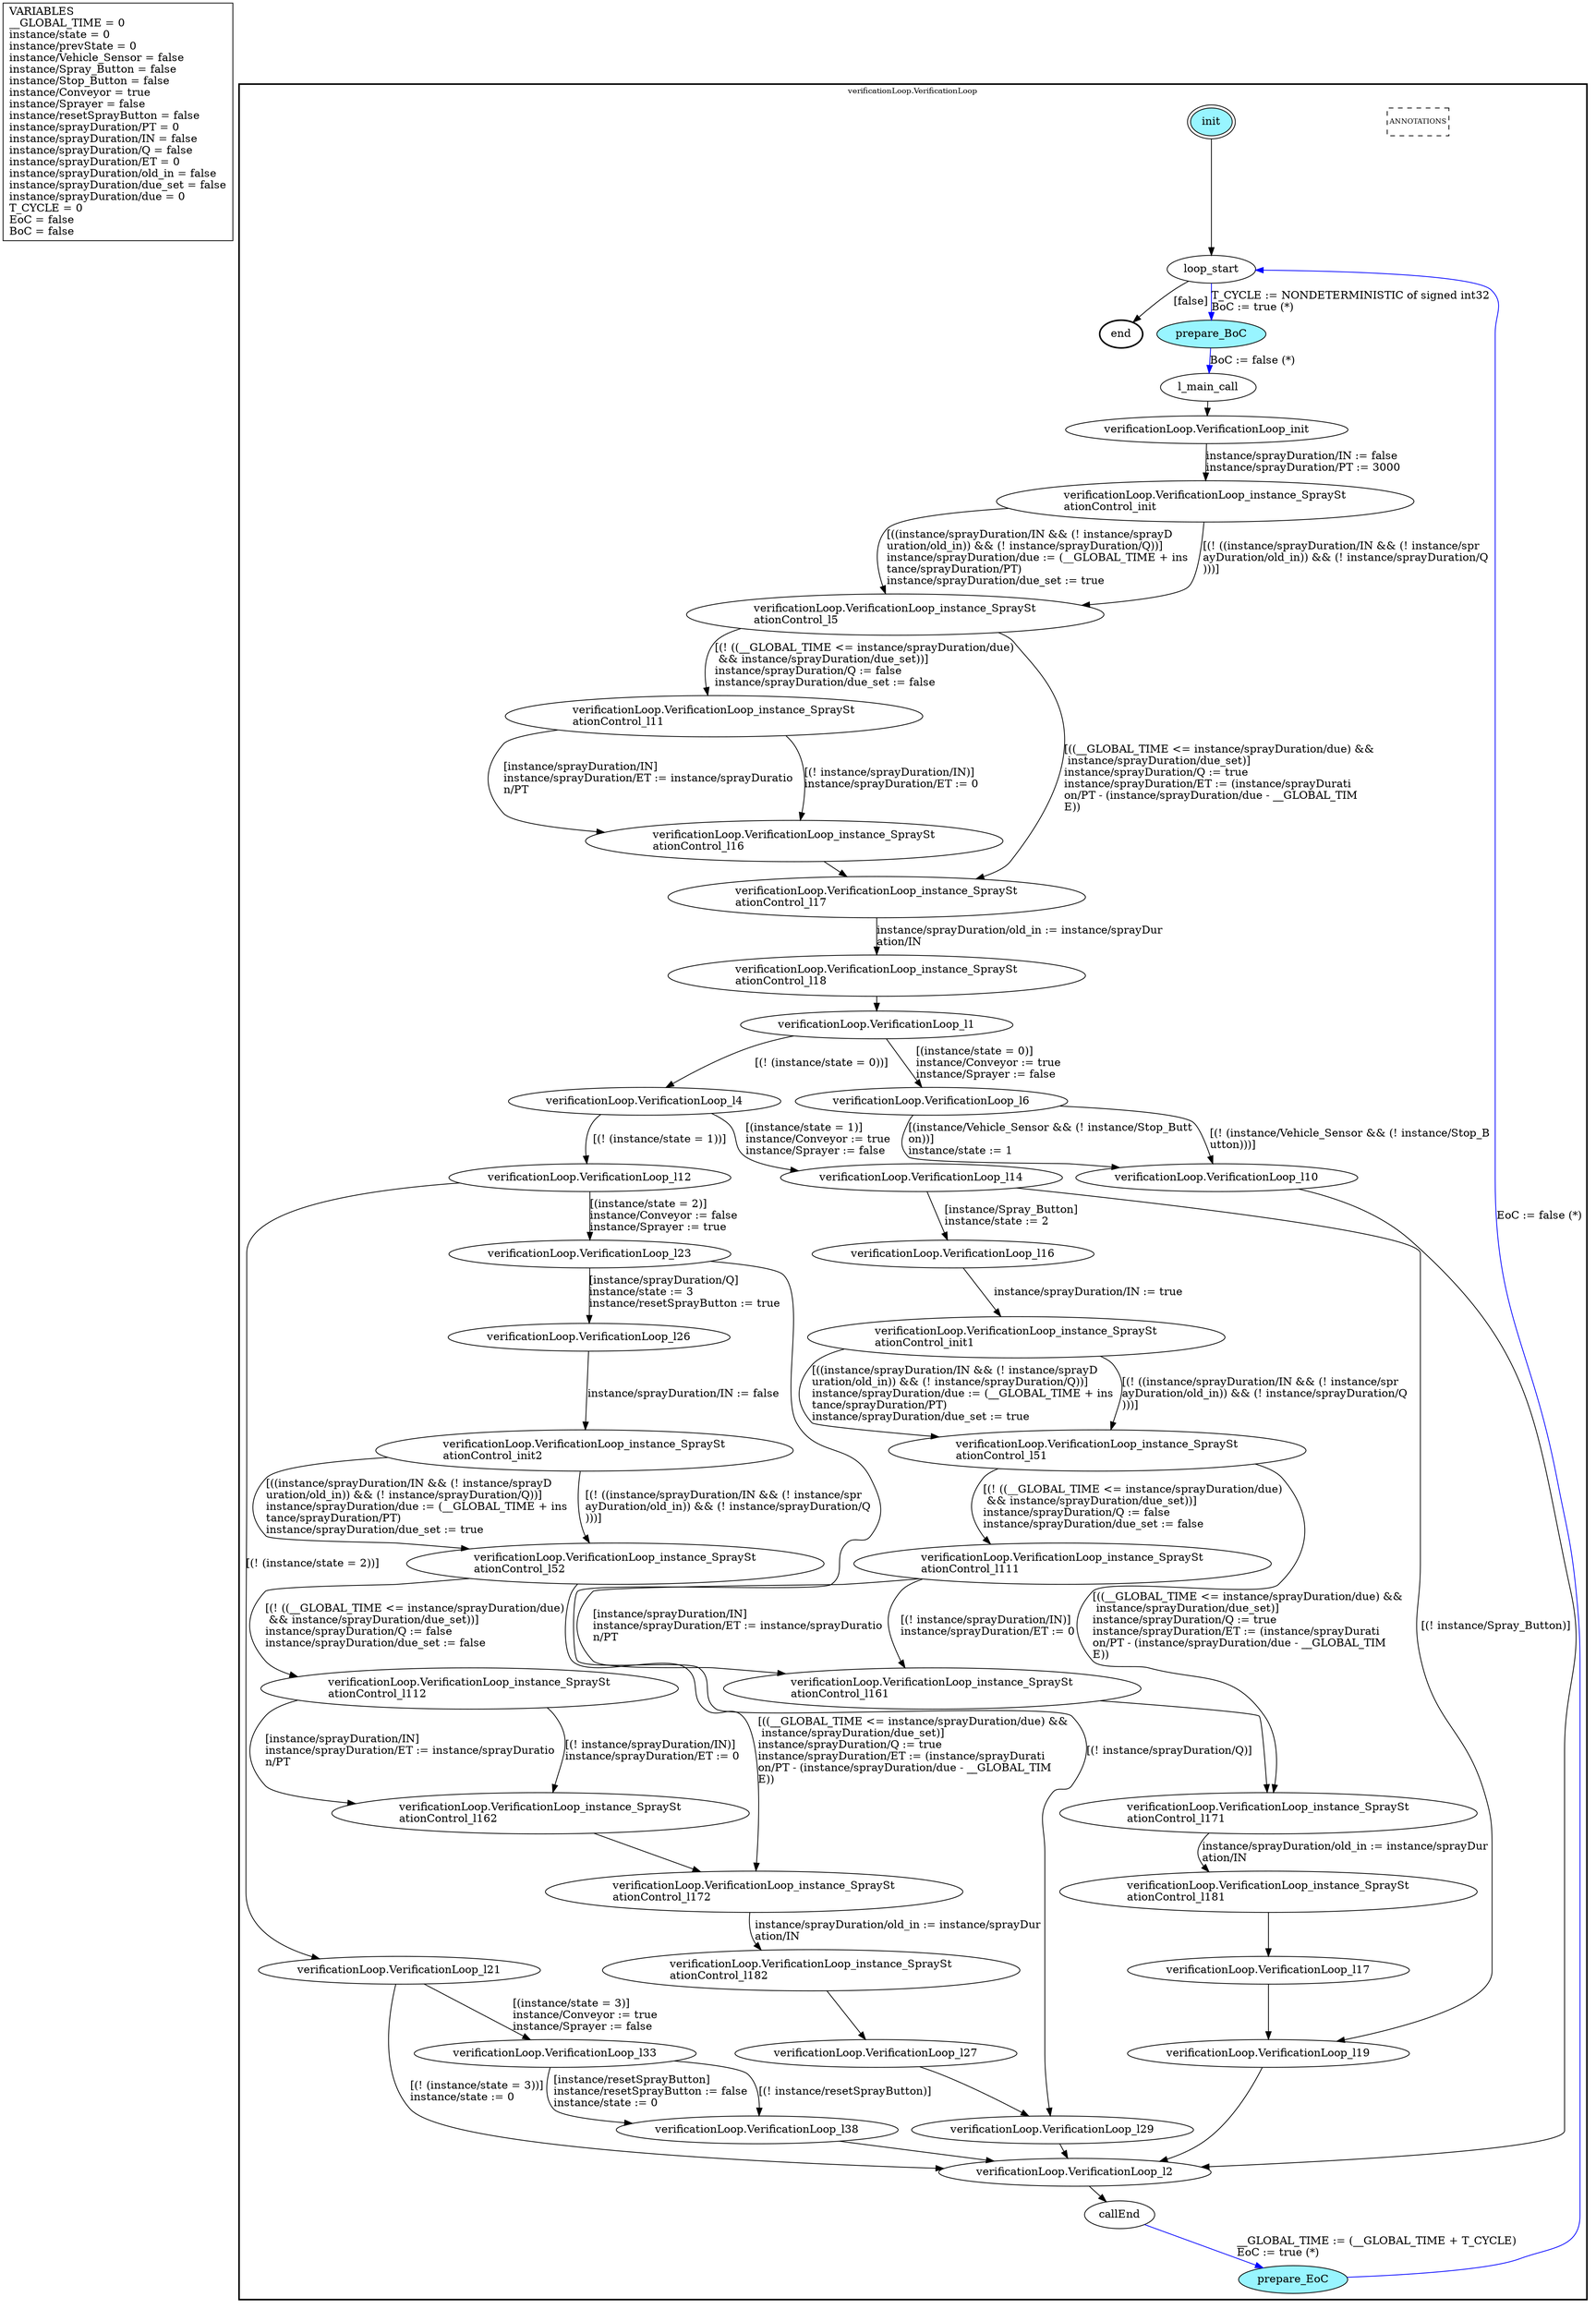 digraph G {
	vars_declaration_pseudonode_network [
		label="VARIABLES\l__GLOBAL_TIME = 0\linstance/state = 0\linstance/prevState = 0\linstance/Vehicle_Sensor = false\linstance/Spray_Button = false\linstance/Stop_Button = false\linstance/Conveyor = true\linstance/Sprayer = false\linstance/resetSprayButton = false\linstance/sprayDuration/PT = 0\linstance/sprayDuration/IN = false\linstance/sprayDuration/Q = false\linstance/sprayDuration/ET = 0\linstance/sprayDuration/old_in = false\linstance/sprayDuration/due_set = false\linstance/sprayDuration/due = 0\lT_CYCLE = 0\lEoC = false\lBoC = false\l",
		fillcolor="lightgray", shape="rectangle"];
	subgraph clusterverificationLoop_VerificationLoop {
		node [style="filled"];
		style=bold;
		color="black";
		fontsize=10;
		ranksep=0.4;
		
		label="verificationLoop.VerificationLoop";
		
		annotations_pseudonode_verificationLoop_VerificationLoop [
			label="ANNOTATIONS",
			fontsize=9, margin="0.04,0.04", fillcolor="white", shape="rectangle", style="dashed"];
		
		init_verificationLoop_VerificationLoop [label="init", color="black", fillcolor="cadetblue1", peripheries=2, shape="ellipse"];
		end_verificationLoop_VerificationLoop [label="end", color="black", fillcolor="cadetblue1", style=bold, shape="ellipse"];
		loop_start_verificationLoop_VerificationLoop [label="loop_start", color="black", fillcolor="white", shape="ellipse"];
		prepare_BoC_verificationLoop_VerificationLoop [label="prepare_BoC", color="black", fillcolor="cadetblue1", shape="ellipse"];
		l_main_call_verificationLoop_VerificationLoop [label="l_main_call", color="black", fillcolor="white", shape="ellipse"];
		callEnd_verificationLoop_VerificationLoop [label="callEnd", color="black", fillcolor="white", shape="ellipse"];
		prepare_EoC_verificationLoop_VerificationLoop [label="prepare_EoC", color="black", fillcolor="cadetblue1", shape="ellipse"];
		verificationLoop_VerificationLoop_init_verificationLoop_VerificationLoop [label="verificationLoop.VerificationLoop_init", color="black", fillcolor="white", shape="ellipse"];
		verificationLoop_VerificationLoop_l1_verificationLoop_VerificationLoop [label="verificationLoop.VerificationLoop_l1", color="black", fillcolor="white", shape="ellipse"];
		verificationLoop_VerificationLoop_l2_verificationLoop_VerificationLoop [label="verificationLoop.VerificationLoop_l2", color="black", fillcolor="white", shape="ellipse"];
		verificationLoop_VerificationLoop_l4_verificationLoop_VerificationLoop [label="verificationLoop.VerificationLoop_l4", color="black", fillcolor="white", shape="ellipse"];
		verificationLoop_VerificationLoop_l6_verificationLoop_VerificationLoop [label="verificationLoop.VerificationLoop_l6", color="black", fillcolor="white", shape="ellipse"];
		verificationLoop_VerificationLoop_l10_verificationLoop_VerificationLoop [label="verificationLoop.VerificationLoop_l10", color="black", fillcolor="white", shape="ellipse"];
		verificationLoop_VerificationLoop_l12_verificationLoop_VerificationLoop [label="verificationLoop.VerificationLoop_l12", color="black", fillcolor="white", shape="ellipse"];
		verificationLoop_VerificationLoop_l14_verificationLoop_VerificationLoop [label="verificationLoop.VerificationLoop_l14", color="black", fillcolor="white", shape="ellipse"];
		verificationLoop_VerificationLoop_l16_verificationLoop_VerificationLoop [label="verificationLoop.VerificationLoop_l16", color="black", fillcolor="white", shape="ellipse"];
		verificationLoop_VerificationLoop_l17_verificationLoop_VerificationLoop [label="verificationLoop.VerificationLoop_l17", color="black", fillcolor="white", shape="ellipse"];
		verificationLoop_VerificationLoop_l19_verificationLoop_VerificationLoop [label="verificationLoop.VerificationLoop_l19", color="black", fillcolor="white", shape="ellipse"];
		verificationLoop_VerificationLoop_l21_verificationLoop_VerificationLoop [label="verificationLoop.VerificationLoop_l21", color="black", fillcolor="white", shape="ellipse"];
		verificationLoop_VerificationLoop_l23_verificationLoop_VerificationLoop [label="verificationLoop.VerificationLoop_l23", color="black", fillcolor="white", shape="ellipse"];
		verificationLoop_VerificationLoop_l26_verificationLoop_VerificationLoop [label="verificationLoop.VerificationLoop_l26", color="black", fillcolor="white", shape="ellipse"];
		verificationLoop_VerificationLoop_l27_verificationLoop_VerificationLoop [label="verificationLoop.VerificationLoop_l27", color="black", fillcolor="white", shape="ellipse"];
		verificationLoop_VerificationLoop_l29_verificationLoop_VerificationLoop [label="verificationLoop.VerificationLoop_l29", color="black", fillcolor="white", shape="ellipse"];
		verificationLoop_VerificationLoop_l33_verificationLoop_VerificationLoop [label="verificationLoop.VerificationLoop_l33", color="black", fillcolor="white", shape="ellipse"];
		verificationLoop_VerificationLoop_l38_verificationLoop_VerificationLoop [label="verificationLoop.VerificationLoop_l38", color="black", fillcolor="white", shape="ellipse"];
		verificationLoop_VerificationLoop_instance_SprayStationControl_init_verificationLoop_VerificationLoop [label="verificationLoop.VerificationLoop_instance_SpraySt\lationControl_init\l", color="black", fillcolor="white", shape="ellipse"];
		verificationLoop_VerificationLoop_instance_SprayStationControl_l5_verificationLoop_VerificationLoop [label="verificationLoop.VerificationLoop_instance_SpraySt\lationControl_l5\l", color="black", fillcolor="white", shape="ellipse"];
		verificationLoop_VerificationLoop_instance_SprayStationControl_l11_verificationLoop_VerificationLoop [label="verificationLoop.VerificationLoop_instance_SpraySt\lationControl_l11\l", color="black", fillcolor="white", shape="ellipse"];
		verificationLoop_VerificationLoop_instance_SprayStationControl_l16_verificationLoop_VerificationLoop [label="verificationLoop.VerificationLoop_instance_SpraySt\lationControl_l16\l", color="black", fillcolor="white", shape="ellipse"];
		verificationLoop_VerificationLoop_instance_SprayStationControl_l17_verificationLoop_VerificationLoop [label="verificationLoop.VerificationLoop_instance_SpraySt\lationControl_l17\l", color="black", fillcolor="white", shape="ellipse"];
		verificationLoop_VerificationLoop_instance_SprayStationControl_l18_verificationLoop_VerificationLoop [label="verificationLoop.VerificationLoop_instance_SpraySt\lationControl_l18\l", color="black", fillcolor="white", shape="ellipse"];
		verificationLoop_VerificationLoop_instance_SprayStationControl_init1_verificationLoop_VerificationLoop [label="verificationLoop.VerificationLoop_instance_SpraySt\lationControl_init1\l", color="black", fillcolor="white", shape="ellipse"];
		verificationLoop_VerificationLoop_instance_SprayStationControl_l51_verificationLoop_VerificationLoop [label="verificationLoop.VerificationLoop_instance_SpraySt\lationControl_l51\l", color="black", fillcolor="white", shape="ellipse"];
		verificationLoop_VerificationLoop_instance_SprayStationControl_l111_verificationLoop_VerificationLoop [label="verificationLoop.VerificationLoop_instance_SpraySt\lationControl_l111\l", color="black", fillcolor="white", shape="ellipse"];
		verificationLoop_VerificationLoop_instance_SprayStationControl_l161_verificationLoop_VerificationLoop [label="verificationLoop.VerificationLoop_instance_SpraySt\lationControl_l161\l", color="black", fillcolor="white", shape="ellipse"];
		verificationLoop_VerificationLoop_instance_SprayStationControl_l171_verificationLoop_VerificationLoop [label="verificationLoop.VerificationLoop_instance_SpraySt\lationControl_l171\l", color="black", fillcolor="white", shape="ellipse"];
		verificationLoop_VerificationLoop_instance_SprayStationControl_l181_verificationLoop_VerificationLoop [label="verificationLoop.VerificationLoop_instance_SpraySt\lationControl_l181\l", color="black", fillcolor="white", shape="ellipse"];
		verificationLoop_VerificationLoop_instance_SprayStationControl_init2_verificationLoop_VerificationLoop [label="verificationLoop.VerificationLoop_instance_SpraySt\lationControl_init2\l", color="black", fillcolor="white", shape="ellipse"];
		verificationLoop_VerificationLoop_instance_SprayStationControl_l52_verificationLoop_VerificationLoop [label="verificationLoop.VerificationLoop_instance_SpraySt\lationControl_l52\l", color="black", fillcolor="white", shape="ellipse"];
		verificationLoop_VerificationLoop_instance_SprayStationControl_l112_verificationLoop_VerificationLoop [label="verificationLoop.VerificationLoop_instance_SpraySt\lationControl_l112\l", color="black", fillcolor="white", shape="ellipse"];
		verificationLoop_VerificationLoop_instance_SprayStationControl_l162_verificationLoop_VerificationLoop [label="verificationLoop.VerificationLoop_instance_SpraySt\lationControl_l162\l", color="black", fillcolor="white", shape="ellipse"];
		verificationLoop_VerificationLoop_instance_SprayStationControl_l172_verificationLoop_VerificationLoop [label="verificationLoop.VerificationLoop_instance_SpraySt\lationControl_l172\l", color="black", fillcolor="white", shape="ellipse"];
		verificationLoop_VerificationLoop_instance_SprayStationControl_l182_verificationLoop_VerificationLoop [label="verificationLoop.VerificationLoop_instance_SpraySt\lationControl_l182\l", color="black", fillcolor="white", shape="ellipse"];
		init_verificationLoop_VerificationLoop -> loop_start_verificationLoop_VerificationLoop [color="black", label=""];
		loop_start_verificationLoop_VerificationLoop -> prepare_BoC_verificationLoop_VerificationLoop [color="blue", label="T_CYCLE := NONDETERMINISTIC of signed int32\lBoC := true (*)\l"];
		prepare_BoC_verificationLoop_VerificationLoop -> l_main_call_verificationLoop_VerificationLoop [color="blue", label="BoC := false (*)"];
		callEnd_verificationLoop_VerificationLoop -> prepare_EoC_verificationLoop_VerificationLoop [color="blue", label="__GLOBAL_TIME := (__GLOBAL_TIME + T_CYCLE)\lEoC := true (*)\l"];
		prepare_EoC_verificationLoop_VerificationLoop -> loop_start_verificationLoop_VerificationLoop [color="blue", label="EoC := false (*)"];
		loop_start_verificationLoop_VerificationLoop -> end_verificationLoop_VerificationLoop [color="black", label="[false]"];
		verificationLoop_VerificationLoop_l1_verificationLoop_VerificationLoop -> verificationLoop_VerificationLoop_l6_verificationLoop_VerificationLoop [color="black", label="[(instance/state = 0)]\linstance/Conveyor := true\linstance/Sprayer := false\l"];
		verificationLoop_VerificationLoop_l1_verificationLoop_VerificationLoop -> verificationLoop_VerificationLoop_l4_verificationLoop_VerificationLoop [color="black", label="[(! (instance/state = 0))]"];
		verificationLoop_VerificationLoop_l6_verificationLoop_VerificationLoop -> verificationLoop_VerificationLoop_l10_verificationLoop_VerificationLoop [color="black", label="[(instance/Vehicle_Sensor && (! instance/Stop_Butt\lon))]\linstance/state := 1\l"];
		verificationLoop_VerificationLoop_l6_verificationLoop_VerificationLoop -> verificationLoop_VerificationLoop_l10_verificationLoop_VerificationLoop [color="black", label="[(! (instance/Vehicle_Sensor && (! instance/Stop_B\lutton)))]\l"];
		verificationLoop_VerificationLoop_l10_verificationLoop_VerificationLoop -> verificationLoop_VerificationLoop_l2_verificationLoop_VerificationLoop [color="black", label=""];
		verificationLoop_VerificationLoop_l4_verificationLoop_VerificationLoop -> verificationLoop_VerificationLoop_l14_verificationLoop_VerificationLoop [color="black", label="[(instance/state = 1)]\linstance/Conveyor := true\linstance/Sprayer := false\l"];
		verificationLoop_VerificationLoop_l4_verificationLoop_VerificationLoop -> verificationLoop_VerificationLoop_l12_verificationLoop_VerificationLoop [color="black", label="[(! (instance/state = 1))]"];
		verificationLoop_VerificationLoop_l14_verificationLoop_VerificationLoop -> verificationLoop_VerificationLoop_l16_verificationLoop_VerificationLoop [color="black", label="[instance/Spray_Button]\linstance/state := 2\l"];
		verificationLoop_VerificationLoop_l14_verificationLoop_VerificationLoop -> verificationLoop_VerificationLoop_l19_verificationLoop_VerificationLoop [color="black", label="[(! instance/Spray_Button)]"];
		verificationLoop_VerificationLoop_l17_verificationLoop_VerificationLoop -> verificationLoop_VerificationLoop_l19_verificationLoop_VerificationLoop [color="black", label=""];
		verificationLoop_VerificationLoop_l19_verificationLoop_VerificationLoop -> verificationLoop_VerificationLoop_l2_verificationLoop_VerificationLoop [color="black", label=""];
		verificationLoop_VerificationLoop_l12_verificationLoop_VerificationLoop -> verificationLoop_VerificationLoop_l23_verificationLoop_VerificationLoop [color="black", label="[(instance/state = 2)]\linstance/Conveyor := false\linstance/Sprayer := true\l"];
		verificationLoop_VerificationLoop_l12_verificationLoop_VerificationLoop -> verificationLoop_VerificationLoop_l21_verificationLoop_VerificationLoop [color="black", label="[(! (instance/state = 2))]"];
		verificationLoop_VerificationLoop_l23_verificationLoop_VerificationLoop -> verificationLoop_VerificationLoop_l26_verificationLoop_VerificationLoop [color="black", label="[instance/sprayDuration/Q]\linstance/state := 3\linstance/resetSprayButton := true\l"];
		verificationLoop_VerificationLoop_l23_verificationLoop_VerificationLoop -> verificationLoop_VerificationLoop_l29_verificationLoop_VerificationLoop [color="black", label="[(! instance/sprayDuration/Q)]"];
		verificationLoop_VerificationLoop_l27_verificationLoop_VerificationLoop -> verificationLoop_VerificationLoop_l29_verificationLoop_VerificationLoop [color="black", label=""];
		verificationLoop_VerificationLoop_l29_verificationLoop_VerificationLoop -> verificationLoop_VerificationLoop_l2_verificationLoop_VerificationLoop [color="black", label=""];
		verificationLoop_VerificationLoop_l21_verificationLoop_VerificationLoop -> verificationLoop_VerificationLoop_l33_verificationLoop_VerificationLoop [color="black", label="[(instance/state = 3)]\linstance/Conveyor := true\linstance/Sprayer := false\l"];
		verificationLoop_VerificationLoop_l21_verificationLoop_VerificationLoop -> verificationLoop_VerificationLoop_l2_verificationLoop_VerificationLoop [color="black", label="[(! (instance/state = 3))]\linstance/state := 0\l"];
		verificationLoop_VerificationLoop_l33_verificationLoop_VerificationLoop -> verificationLoop_VerificationLoop_l38_verificationLoop_VerificationLoop [color="black", label="[instance/resetSprayButton]\linstance/resetSprayButton := false\linstance/state := 0\l"];
		verificationLoop_VerificationLoop_l33_verificationLoop_VerificationLoop -> verificationLoop_VerificationLoop_l38_verificationLoop_VerificationLoop [color="black", label="[(! instance/resetSprayButton)]"];
		verificationLoop_VerificationLoop_l38_verificationLoop_VerificationLoop -> verificationLoop_VerificationLoop_l2_verificationLoop_VerificationLoop [color="black", label=""];
		verificationLoop_VerificationLoop_instance_SprayStationControl_init_verificationLoop_VerificationLoop -> verificationLoop_VerificationLoop_instance_SprayStationControl_l5_verificationLoop_VerificationLoop [color="black", label="[((instance/sprayDuration/IN && (! instance/sprayD\luration/old_in)) && (! instance/sprayDuration/Q))]\linstance/sprayDuration/due := (__GLOBAL_TIME + ins\ltance/sprayDuration/PT)\linstance/sprayDuration/due_set := true\l"];
		verificationLoop_VerificationLoop_instance_SprayStationControl_init_verificationLoop_VerificationLoop -> verificationLoop_VerificationLoop_instance_SprayStationControl_l5_verificationLoop_VerificationLoop [color="black", label="[(! ((instance/sprayDuration/IN && (! instance/spr\layDuration/old_in)) && (! instance/sprayDuration/Q\l)))]\l"];
		verificationLoop_VerificationLoop_instance_SprayStationControl_l5_verificationLoop_VerificationLoop -> verificationLoop_VerificationLoop_instance_SprayStationControl_l17_verificationLoop_VerificationLoop [color="black", label="[((__GLOBAL_TIME <= instance/sprayDuration/due) &&\l instance/sprayDuration/due_set)]\linstance/sprayDuration/Q := true\linstance/sprayDuration/ET := (instance/sprayDurati\lon/PT - (instance/sprayDuration/due - __GLOBAL_TIM\lE))\l"];
		verificationLoop_VerificationLoop_instance_SprayStationControl_l5_verificationLoop_VerificationLoop -> verificationLoop_VerificationLoop_instance_SprayStationControl_l11_verificationLoop_VerificationLoop [color="black", label="[(! ((__GLOBAL_TIME <= instance/sprayDuration/due)\l && instance/sprayDuration/due_set))]\linstance/sprayDuration/Q := false\linstance/sprayDuration/due_set := false\l"];
		verificationLoop_VerificationLoop_instance_SprayStationControl_l11_verificationLoop_VerificationLoop -> verificationLoop_VerificationLoop_instance_SprayStationControl_l16_verificationLoop_VerificationLoop [color="black", label="[instance/sprayDuration/IN]\linstance/sprayDuration/ET := instance/sprayDuratio\ln/PT\l"];
		verificationLoop_VerificationLoop_instance_SprayStationControl_l11_verificationLoop_VerificationLoop -> verificationLoop_VerificationLoop_instance_SprayStationControl_l16_verificationLoop_VerificationLoop [color="black", label="[(! instance/sprayDuration/IN)]\linstance/sprayDuration/ET := 0\l"];
		verificationLoop_VerificationLoop_instance_SprayStationControl_l16_verificationLoop_VerificationLoop -> verificationLoop_VerificationLoop_instance_SprayStationControl_l17_verificationLoop_VerificationLoop [color="black", label=""];
		verificationLoop_VerificationLoop_instance_SprayStationControl_l17_verificationLoop_VerificationLoop -> verificationLoop_VerificationLoop_instance_SprayStationControl_l18_verificationLoop_VerificationLoop [color="black", label="instance/sprayDuration/old_in := instance/sprayDur\lation/IN\l"];
		verificationLoop_VerificationLoop_init_verificationLoop_VerificationLoop -> verificationLoop_VerificationLoop_instance_SprayStationControl_init_verificationLoop_VerificationLoop [color="black", label="instance/sprayDuration/IN := false\linstance/sprayDuration/PT := 3000\l"];
		verificationLoop_VerificationLoop_instance_SprayStationControl_l18_verificationLoop_VerificationLoop -> verificationLoop_VerificationLoop_l1_verificationLoop_VerificationLoop [color="black", label=""];
		verificationLoop_VerificationLoop_instance_SprayStationControl_init1_verificationLoop_VerificationLoop -> verificationLoop_VerificationLoop_instance_SprayStationControl_l51_verificationLoop_VerificationLoop [color="black", label="[((instance/sprayDuration/IN && (! instance/sprayD\luration/old_in)) && (! instance/sprayDuration/Q))]\linstance/sprayDuration/due := (__GLOBAL_TIME + ins\ltance/sprayDuration/PT)\linstance/sprayDuration/due_set := true\l"];
		verificationLoop_VerificationLoop_instance_SprayStationControl_init1_verificationLoop_VerificationLoop -> verificationLoop_VerificationLoop_instance_SprayStationControl_l51_verificationLoop_VerificationLoop [color="black", label="[(! ((instance/sprayDuration/IN && (! instance/spr\layDuration/old_in)) && (! instance/sprayDuration/Q\l)))]\l"];
		verificationLoop_VerificationLoop_instance_SprayStationControl_l51_verificationLoop_VerificationLoop -> verificationLoop_VerificationLoop_instance_SprayStationControl_l171_verificationLoop_VerificationLoop [color="black", label="[((__GLOBAL_TIME <= instance/sprayDuration/due) &&\l instance/sprayDuration/due_set)]\linstance/sprayDuration/Q := true\linstance/sprayDuration/ET := (instance/sprayDurati\lon/PT - (instance/sprayDuration/due - __GLOBAL_TIM\lE))\l"];
		verificationLoop_VerificationLoop_instance_SprayStationControl_l51_verificationLoop_VerificationLoop -> verificationLoop_VerificationLoop_instance_SprayStationControl_l111_verificationLoop_VerificationLoop [color="black", label="[(! ((__GLOBAL_TIME <= instance/sprayDuration/due)\l && instance/sprayDuration/due_set))]\linstance/sprayDuration/Q := false\linstance/sprayDuration/due_set := false\l"];
		verificationLoop_VerificationLoop_instance_SprayStationControl_l111_verificationLoop_VerificationLoop -> verificationLoop_VerificationLoop_instance_SprayStationControl_l161_verificationLoop_VerificationLoop [color="black", label="[instance/sprayDuration/IN]\linstance/sprayDuration/ET := instance/sprayDuratio\ln/PT\l"];
		verificationLoop_VerificationLoop_instance_SprayStationControl_l111_verificationLoop_VerificationLoop -> verificationLoop_VerificationLoop_instance_SprayStationControl_l161_verificationLoop_VerificationLoop [color="black", label="[(! instance/sprayDuration/IN)]\linstance/sprayDuration/ET := 0\l"];
		verificationLoop_VerificationLoop_instance_SprayStationControl_l161_verificationLoop_VerificationLoop -> verificationLoop_VerificationLoop_instance_SprayStationControl_l171_verificationLoop_VerificationLoop [color="black", label=""];
		verificationLoop_VerificationLoop_instance_SprayStationControl_l171_verificationLoop_VerificationLoop -> verificationLoop_VerificationLoop_instance_SprayStationControl_l181_verificationLoop_VerificationLoop [color="black", label="instance/sprayDuration/old_in := instance/sprayDur\lation/IN\l"];
		verificationLoop_VerificationLoop_l16_verificationLoop_VerificationLoop -> verificationLoop_VerificationLoop_instance_SprayStationControl_init1_verificationLoop_VerificationLoop [color="black", label="instance/sprayDuration/IN := true"];
		verificationLoop_VerificationLoop_instance_SprayStationControl_l181_verificationLoop_VerificationLoop -> verificationLoop_VerificationLoop_l17_verificationLoop_VerificationLoop [color="black", label=""];
		verificationLoop_VerificationLoop_instance_SprayStationControl_init2_verificationLoop_VerificationLoop -> verificationLoop_VerificationLoop_instance_SprayStationControl_l52_verificationLoop_VerificationLoop [color="black", label="[((instance/sprayDuration/IN && (! instance/sprayD\luration/old_in)) && (! instance/sprayDuration/Q))]\linstance/sprayDuration/due := (__GLOBAL_TIME + ins\ltance/sprayDuration/PT)\linstance/sprayDuration/due_set := true\l"];
		verificationLoop_VerificationLoop_instance_SprayStationControl_init2_verificationLoop_VerificationLoop -> verificationLoop_VerificationLoop_instance_SprayStationControl_l52_verificationLoop_VerificationLoop [color="black", label="[(! ((instance/sprayDuration/IN && (! instance/spr\layDuration/old_in)) && (! instance/sprayDuration/Q\l)))]\l"];
		verificationLoop_VerificationLoop_instance_SprayStationControl_l52_verificationLoop_VerificationLoop -> verificationLoop_VerificationLoop_instance_SprayStationControl_l172_verificationLoop_VerificationLoop [color="black", label="[((__GLOBAL_TIME <= instance/sprayDuration/due) &&\l instance/sprayDuration/due_set)]\linstance/sprayDuration/Q := true\linstance/sprayDuration/ET := (instance/sprayDurati\lon/PT - (instance/sprayDuration/due - __GLOBAL_TIM\lE))\l"];
		verificationLoop_VerificationLoop_instance_SprayStationControl_l52_verificationLoop_VerificationLoop -> verificationLoop_VerificationLoop_instance_SprayStationControl_l112_verificationLoop_VerificationLoop [color="black", label="[(! ((__GLOBAL_TIME <= instance/sprayDuration/due)\l && instance/sprayDuration/due_set))]\linstance/sprayDuration/Q := false\linstance/sprayDuration/due_set := false\l"];
		verificationLoop_VerificationLoop_instance_SprayStationControl_l112_verificationLoop_VerificationLoop -> verificationLoop_VerificationLoop_instance_SprayStationControl_l162_verificationLoop_VerificationLoop [color="black", label="[instance/sprayDuration/IN]\linstance/sprayDuration/ET := instance/sprayDuratio\ln/PT\l"];
		verificationLoop_VerificationLoop_instance_SprayStationControl_l112_verificationLoop_VerificationLoop -> verificationLoop_VerificationLoop_instance_SprayStationControl_l162_verificationLoop_VerificationLoop [color="black", label="[(! instance/sprayDuration/IN)]\linstance/sprayDuration/ET := 0\l"];
		verificationLoop_VerificationLoop_instance_SprayStationControl_l162_verificationLoop_VerificationLoop -> verificationLoop_VerificationLoop_instance_SprayStationControl_l172_verificationLoop_VerificationLoop [color="black", label=""];
		verificationLoop_VerificationLoop_instance_SprayStationControl_l172_verificationLoop_VerificationLoop -> verificationLoop_VerificationLoop_instance_SprayStationControl_l182_verificationLoop_VerificationLoop [color="black", label="instance/sprayDuration/old_in := instance/sprayDur\lation/IN\l"];
		verificationLoop_VerificationLoop_l26_verificationLoop_VerificationLoop -> verificationLoop_VerificationLoop_instance_SprayStationControl_init2_verificationLoop_VerificationLoop [color="black", label="instance/sprayDuration/IN := false"];
		verificationLoop_VerificationLoop_instance_SprayStationControl_l182_verificationLoop_VerificationLoop -> verificationLoop_VerificationLoop_l27_verificationLoop_VerificationLoop [color="black", label=""];
		l_main_call_verificationLoop_VerificationLoop -> verificationLoop_VerificationLoop_init_verificationLoop_VerificationLoop [color="black", label=""];
		verificationLoop_VerificationLoop_l2_verificationLoop_VerificationLoop -> callEnd_verificationLoop_VerificationLoop [color="black", label=""];
	}
}

